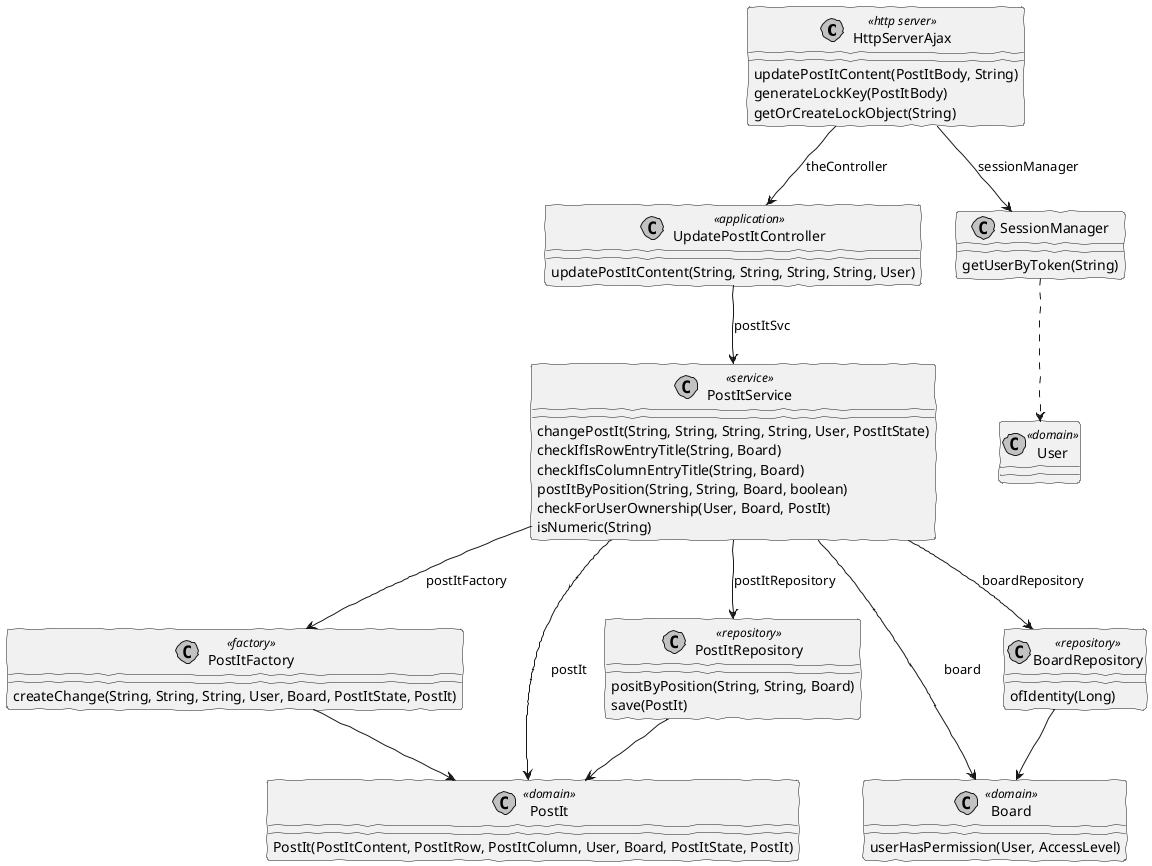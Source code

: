 @startuml
'http://plantuml.com/skinparam.html
skinparam handwritten true
skinparam monochrome true
skinparam packageStyle rect
skinparam defaultFontName FG Virgil
skinparam shadowing false


class HttpServerAjax <<http server>>
class UpdatePostItController <<application>>
class SessionManager
class PostItService <<service>>
class PostItFactory <<factory>>
class PostItRepository <<repository>>
class BoardRepository <<repository>>
class PostIt <<domain>>
class User <<domain>>
class Board <<domain>>


HttpServerAjax --> UpdatePostItController: theController
HttpServerAjax --> SessionManager: sessionManager
SessionManager ..> User
UpdatePostItController --> PostItService: postItSvc
PostItService --> PostItFactory: postItFactory
PostItService --> PostItRepository: postItRepository
PostItService --> BoardRepository: boardRepository
PostItFactory --> PostIt
PostItRepository --> PostIt
BoardRepository --> Board
PostItService --> PostIt: postIt
PostItService --> Board: board



HttpServerAjax : updatePostItContent(PostItBody, String)
HttpServerAjax : generateLockKey(PostItBody)
HttpServerAjax : getOrCreateLockObject(String)
SessionManager : getUserByToken(String)
UpdatePostItController : updatePostItContent(String, String, String, String, User)
PostItService : changePostIt(String, String, String, String, User, PostItState)
PostItService : checkIfIsRowEntryTitle(String, Board)
PostItService : checkIfIsColumnEntryTitle(String, Board)
PostItService : postItByPosition(String, String, Board, boolean)
PostItService : checkForUserOwnership(User, Board, PostIt)
PostItService : isNumeric(String)
PostItFactory : createChange(String, String, String, User, Board, PostItState, PostIt)
BoardRepository : ofIdentity(Long)
Board : userHasPermission(User, AccessLevel)
PostItRepository : positByPosition(String, String, Board)
PostItRepository : save(PostIt)
PostIt : PostIt(PostItContent, PostItRow, PostItColumn, User, Board, PostItState, PostIt)


@enduml
